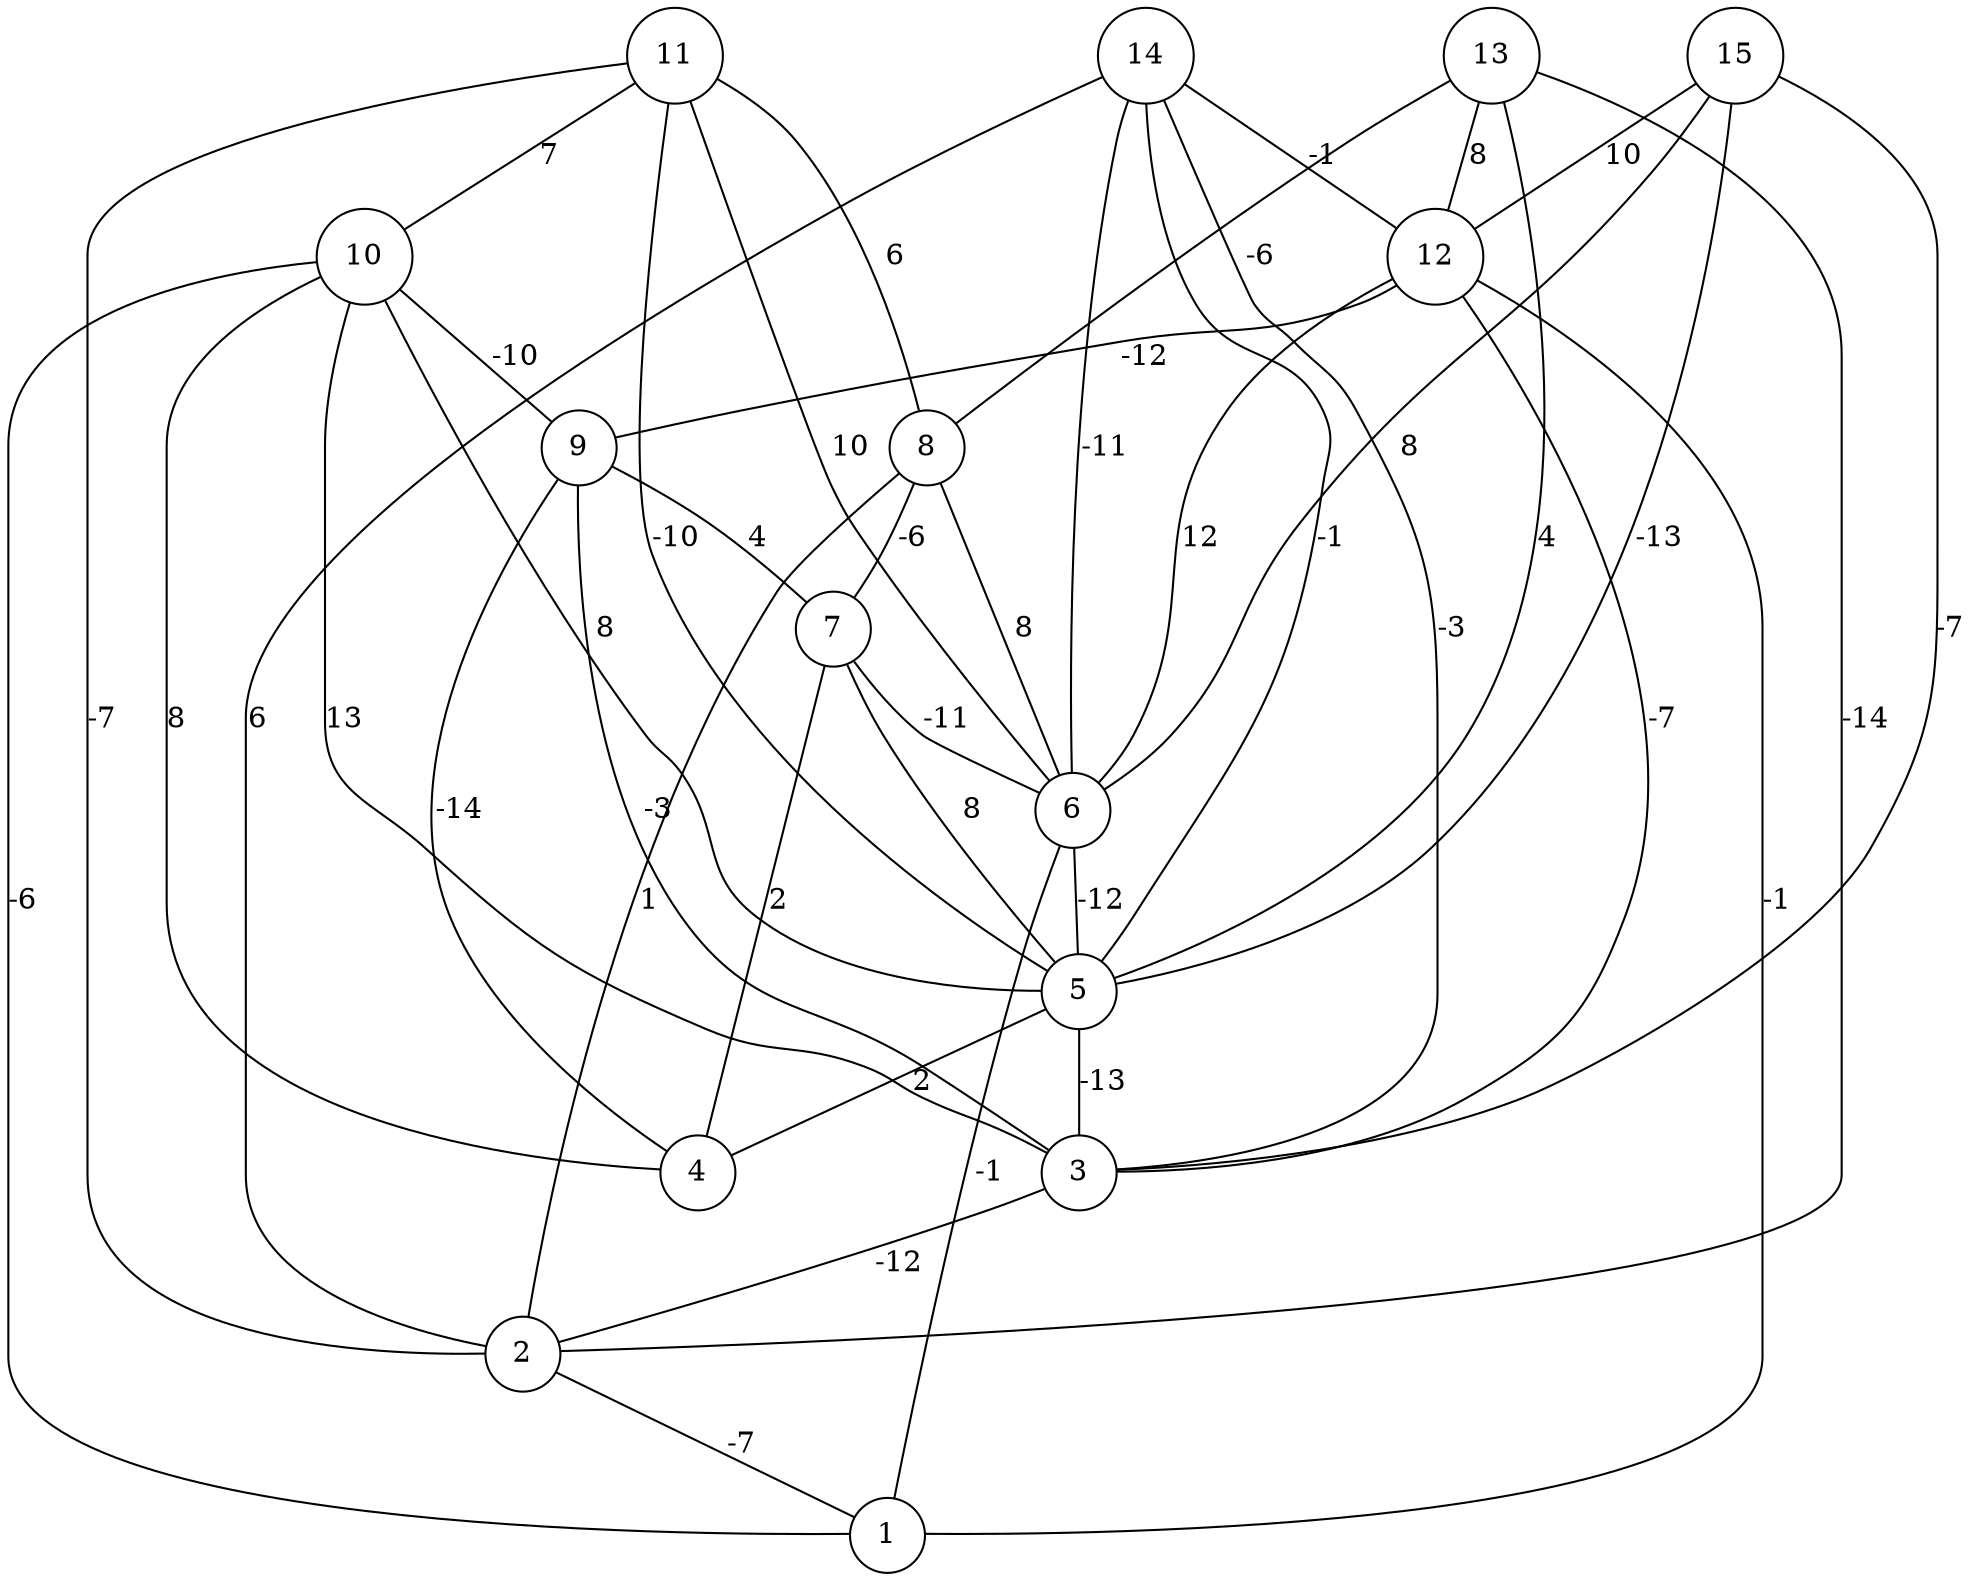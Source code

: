 graph { 
	 fontname="Helvetica,Arial,sans-serif" 
	 node [shape = circle]; 
	 15 -- 3 [label = "-7"];
	 15 -- 5 [label = "-13"];
	 15 -- 6 [label = "8"];
	 15 -- 12 [label = "10"];
	 14 -- 2 [label = "6"];
	 14 -- 3 [label = "-3"];
	 14 -- 5 [label = "-1"];
	 14 -- 6 [label = "-11"];
	 14 -- 12 [label = "-1"];
	 13 -- 2 [label = "-14"];
	 13 -- 5 [label = "4"];
	 13 -- 8 [label = "-6"];
	 13 -- 12 [label = "8"];
	 12 -- 1 [label = "-1"];
	 12 -- 3 [label = "-7"];
	 12 -- 6 [label = "12"];
	 12 -- 9 [label = "-12"];
	 11 -- 2 [label = "-7"];
	 11 -- 5 [label = "-10"];
	 11 -- 6 [label = "10"];
	 11 -- 8 [label = "6"];
	 11 -- 10 [label = "7"];
	 10 -- 1 [label = "-6"];
	 10 -- 3 [label = "13"];
	 10 -- 4 [label = "8"];
	 10 -- 5 [label = "8"];
	 10 -- 9 [label = "-10"];
	 9 -- 3 [label = "-3"];
	 9 -- 4 [label = "-14"];
	 9 -- 7 [label = "4"];
	 8 -- 2 [label = "1"];
	 8 -- 6 [label = "8"];
	 8 -- 7 [label = "-6"];
	 7 -- 4 [label = "2"];
	 7 -- 5 [label = "8"];
	 7 -- 6 [label = "-11"];
	 6 -- 1 [label = "-1"];
	 6 -- 5 [label = "-12"];
	 5 -- 3 [label = "-13"];
	 5 -- 4 [label = "2"];
	 3 -- 2 [label = "-12"];
	 2 -- 1 [label = "-7"];
	 1;
	 2;
	 3;
	 4;
	 5;
	 6;
	 7;
	 8;
	 9;
	 10;
	 11;
	 12;
	 13;
	 14;
	 15;
}
